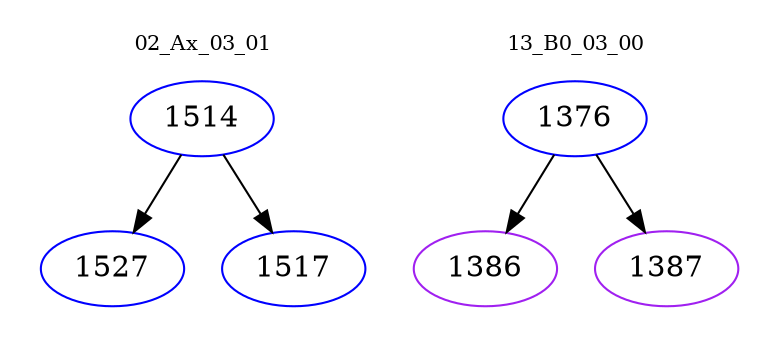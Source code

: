 digraph{
subgraph cluster_0 {
color = white
label = "02_Ax_03_01";
fontsize=10;
T0_1514 [label="1514", color="blue"]
T0_1514 -> T0_1527 [color="black"]
T0_1527 [label="1527", color="blue"]
T0_1514 -> T0_1517 [color="black"]
T0_1517 [label="1517", color="blue"]
}
subgraph cluster_1 {
color = white
label = "13_B0_03_00";
fontsize=10;
T1_1376 [label="1376", color="blue"]
T1_1376 -> T1_1386 [color="black"]
T1_1386 [label="1386", color="purple"]
T1_1376 -> T1_1387 [color="black"]
T1_1387 [label="1387", color="purple"]
}
}
